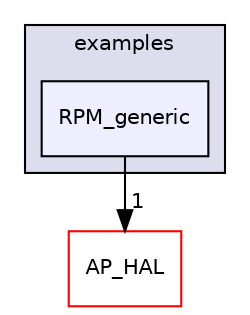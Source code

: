 digraph "libraries/AP_RPM/examples/RPM_generic" {
  compound=true
  node [ fontsize="10", fontname="Helvetica"];
  edge [ labelfontsize="10", labelfontname="Helvetica"];
  subgraph clusterdir_a42a26bcc77abd02a246b4b3fa88fca0 {
    graph [ bgcolor="#ddddee", pencolor="black", label="examples" fontname="Helvetica", fontsize="10", URL="dir_a42a26bcc77abd02a246b4b3fa88fca0.html"]
  dir_30addba8d5640260b0cc2c43256f3411 [shape=box, label="RPM_generic", style="filled", fillcolor="#eeeeff", pencolor="black", URL="dir_30addba8d5640260b0cc2c43256f3411.html"];
  }
  dir_1cbc10423b2512b31103883361e0123b [shape=box label="AP_HAL" fillcolor="white" style="filled" color="red" URL="dir_1cbc10423b2512b31103883361e0123b.html"];
  dir_30addba8d5640260b0cc2c43256f3411->dir_1cbc10423b2512b31103883361e0123b [headlabel="1", labeldistance=1.5 headhref="dir_000147_000057.html"];
}
